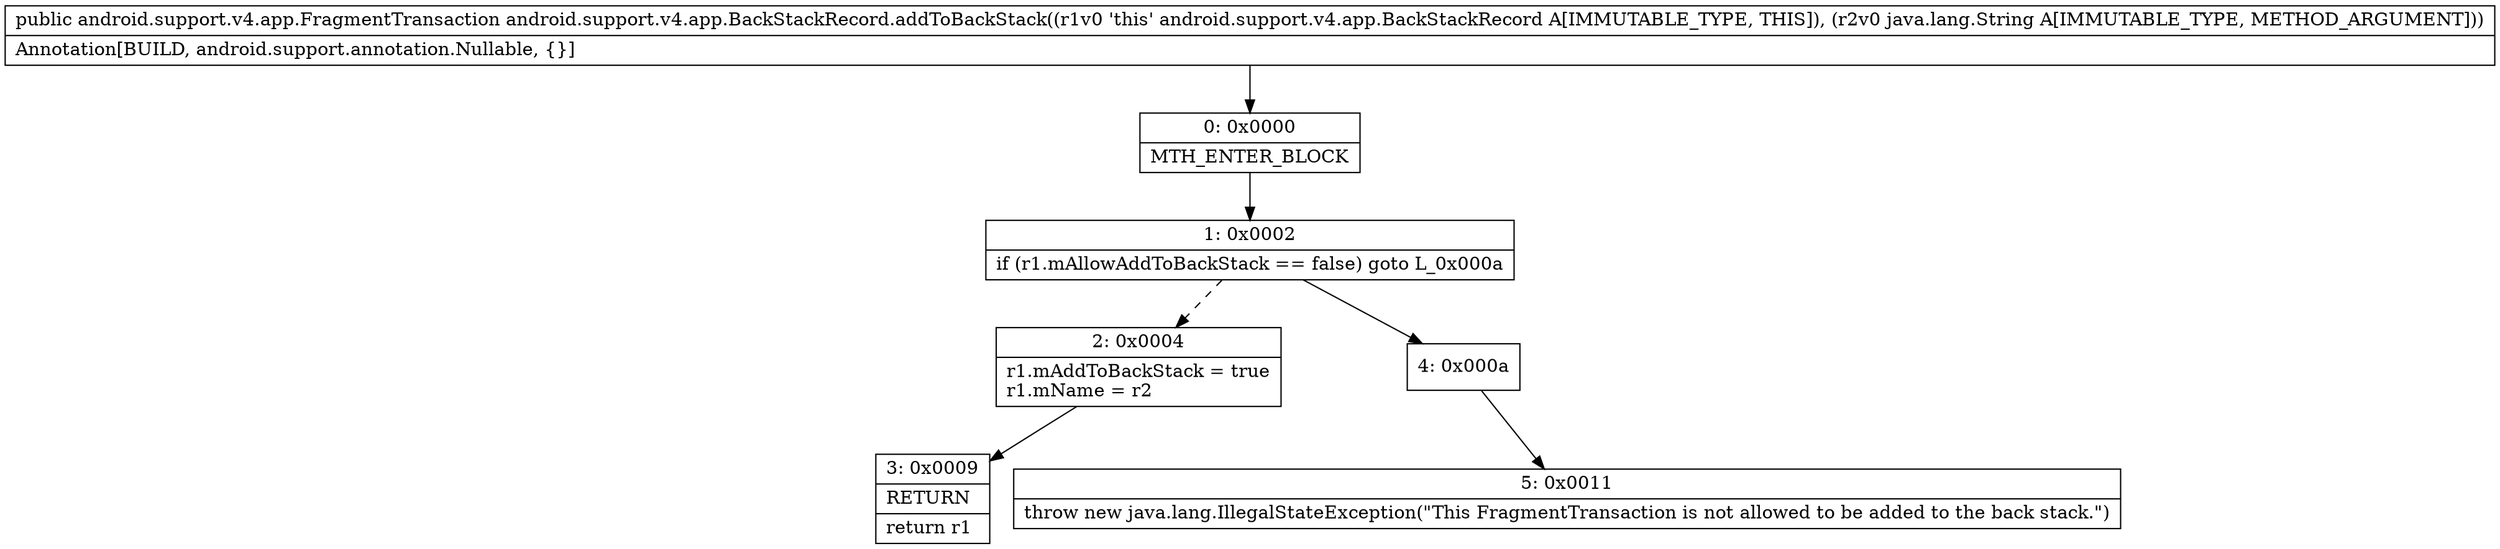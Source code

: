 digraph "CFG forandroid.support.v4.app.BackStackRecord.addToBackStack(Ljava\/lang\/String;)Landroid\/support\/v4\/app\/FragmentTransaction;" {
Node_0 [shape=record,label="{0\:\ 0x0000|MTH_ENTER_BLOCK\l}"];
Node_1 [shape=record,label="{1\:\ 0x0002|if (r1.mAllowAddToBackStack == false) goto L_0x000a\l}"];
Node_2 [shape=record,label="{2\:\ 0x0004|r1.mAddToBackStack = true\lr1.mName = r2\l}"];
Node_3 [shape=record,label="{3\:\ 0x0009|RETURN\l|return r1\l}"];
Node_4 [shape=record,label="{4\:\ 0x000a}"];
Node_5 [shape=record,label="{5\:\ 0x0011|throw new java.lang.IllegalStateException(\"This FragmentTransaction is not allowed to be added to the back stack.\")\l}"];
MethodNode[shape=record,label="{public android.support.v4.app.FragmentTransaction android.support.v4.app.BackStackRecord.addToBackStack((r1v0 'this' android.support.v4.app.BackStackRecord A[IMMUTABLE_TYPE, THIS]), (r2v0 java.lang.String A[IMMUTABLE_TYPE, METHOD_ARGUMENT]))  | Annotation[BUILD, android.support.annotation.Nullable, \{\}]\l}"];
MethodNode -> Node_0;
Node_0 -> Node_1;
Node_1 -> Node_2[style=dashed];
Node_1 -> Node_4;
Node_2 -> Node_3;
Node_4 -> Node_5;
}

